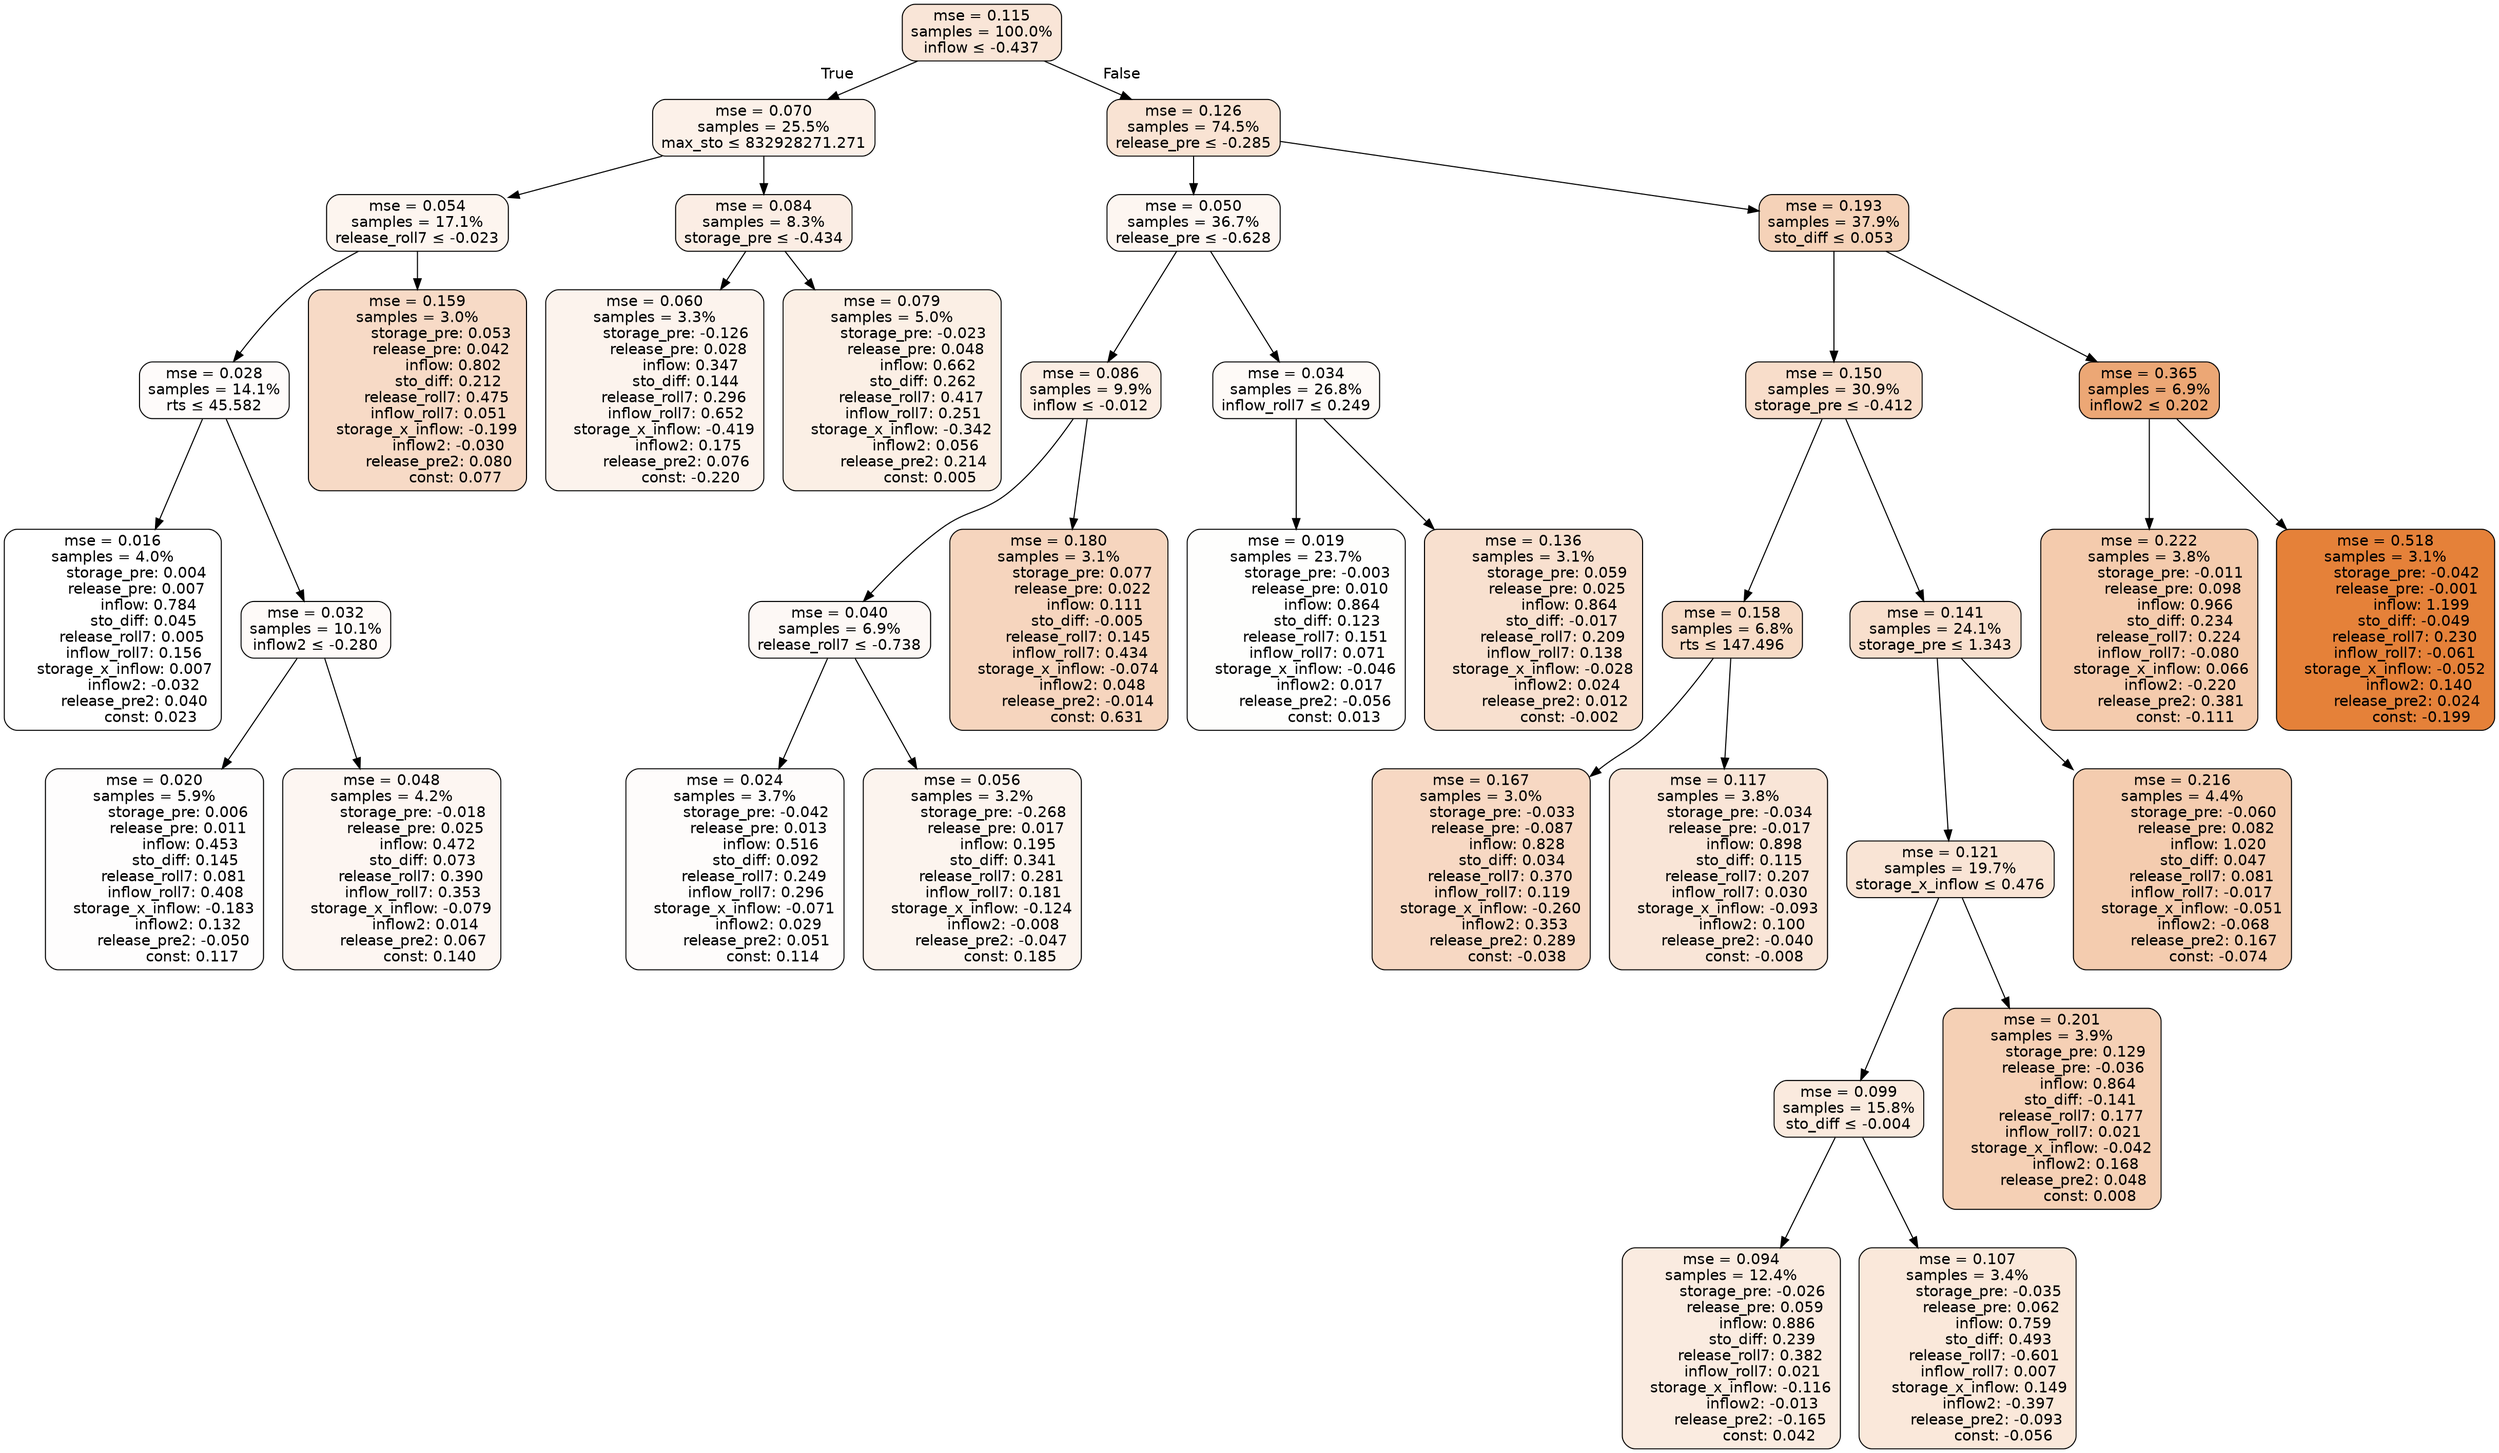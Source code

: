 digraph tree {
bgcolor="transparent"
node [shape=rectangle, style="filled, rounded", color="black", fontname=helvetica] ;
edge [fontname=helvetica] ;
	"0" [label="mse = 0.115
samples = 100.0%
inflow &le; -0.437", fillcolor="#f9e5d7"]
	"1" [label="mse = 0.070
samples = 25.5%
max_sto &le; 832928271.271", fillcolor="#fcf1e9"]
	"2" [label="mse = 0.054
samples = 17.1%
release_roll7 &le; -0.023", fillcolor="#fdf5ef"]
	"3" [label="mse = 0.028
samples = 14.1%
rts &le; 45.582", fillcolor="#fefbfa"]
	"4" [label="mse = 0.016
samples = 4.0%
          storage_pre: 0.004
          release_pre: 0.007
               inflow: 0.784
             sto_diff: 0.045
        release_roll7: 0.005
         inflow_roll7: 0.156
     storage_x_inflow: 0.007
             inflow2: -0.032
         release_pre2: 0.040
                const: 0.023", fillcolor="#ffffff"]
	"5" [label="mse = 0.032
samples = 10.1%
inflow2 &le; -0.280", fillcolor="#fefaf8"]
	"6" [label="mse = 0.020
samples = 5.9%
          storage_pre: 0.006
          release_pre: 0.011
               inflow: 0.453
             sto_diff: 0.145
        release_roll7: 0.081
         inflow_roll7: 0.408
    storage_x_inflow: -0.183
              inflow2: 0.132
        release_pre2: -0.050
                const: 0.117", fillcolor="#fefdfd"]
	"7" [label="mse = 0.048
samples = 4.2%
         storage_pre: -0.018
          release_pre: 0.025
               inflow: 0.472
             sto_diff: 0.073
        release_roll7: 0.390
         inflow_roll7: 0.353
    storage_x_inflow: -0.079
              inflow2: 0.014
         release_pre2: 0.067
                const: 0.140", fillcolor="#fdf6f2"]
	"8" [label="mse = 0.159
samples = 3.0%
          storage_pre: 0.053
          release_pre: 0.042
               inflow: 0.802
             sto_diff: 0.212
        release_roll7: 0.475
         inflow_roll7: 0.051
    storage_x_inflow: -0.199
             inflow2: -0.030
         release_pre2: 0.080
                const: 0.077", fillcolor="#f7dac6"]
	"9" [label="mse = 0.084
samples = 8.3%
storage_pre &le; -0.434", fillcolor="#fbede4"]
	"10" [label="mse = 0.060
samples = 3.3%
         storage_pre: -0.126
          release_pre: 0.028
               inflow: 0.347
             sto_diff: 0.144
        release_roll7: 0.296
         inflow_roll7: 0.652
    storage_x_inflow: -0.419
              inflow2: 0.175
         release_pre2: 0.076
               const: -0.220", fillcolor="#fcf3ed"]
	"11" [label="mse = 0.079
samples = 5.0%
         storage_pre: -0.023
          release_pre: 0.048
               inflow: 0.662
             sto_diff: 0.262
        release_roll7: 0.417
         inflow_roll7: 0.251
    storage_x_inflow: -0.342
              inflow2: 0.056
         release_pre2: 0.214
                const: 0.005", fillcolor="#fbefe5"]
	"12" [label="mse = 0.126
samples = 74.5%
release_pre &le; -0.285", fillcolor="#f9e3d3"]
	"13" [label="mse = 0.050
samples = 36.7%
release_pre &le; -0.628", fillcolor="#fdf6f1"]
	"14" [label="mse = 0.086
samples = 9.9%
inflow &le; -0.012", fillcolor="#fbede3"]
	"15" [label="mse = 0.040
samples = 6.9%
release_roll7 &le; -0.738", fillcolor="#fdf8f5"]
	"16" [label="mse = 0.024
samples = 3.7%
         storage_pre: -0.042
          release_pre: 0.013
               inflow: 0.516
             sto_diff: 0.092
        release_roll7: 0.249
         inflow_roll7: 0.296
    storage_x_inflow: -0.071
              inflow2: 0.029
         release_pre2: 0.051
                const: 0.114", fillcolor="#fefcfb"]
	"17" [label="mse = 0.056
samples = 3.2%
         storage_pre: -0.268
          release_pre: 0.017
               inflow: 0.195
             sto_diff: 0.341
        release_roll7: 0.281
         inflow_roll7: 0.181
    storage_x_inflow: -0.124
             inflow2: -0.008
        release_pre2: -0.047
                const: 0.185", fillcolor="#fcf4ee"]
	"18" [label="mse = 0.180
samples = 3.1%
          storage_pre: 0.077
          release_pre: 0.022
               inflow: 0.111
            sto_diff: -0.005
        release_roll7: 0.145
         inflow_roll7: 0.434
    storage_x_inflow: -0.074
              inflow2: 0.048
        release_pre2: -0.014
                const: 0.631", fillcolor="#f6d5be"]
	"19" [label="mse = 0.034
samples = 26.8%
inflow_roll7 &le; 0.249", fillcolor="#fefaf7"]
	"20" [label="mse = 0.019
samples = 23.7%
         storage_pre: -0.003
          release_pre: 0.010
               inflow: 0.864
             sto_diff: 0.123
        release_roll7: 0.151
         inflow_roll7: 0.071
    storage_x_inflow: -0.046
              inflow2: 0.017
        release_pre2: -0.056
                const: 0.013", fillcolor="#fefefd"]
	"21" [label="mse = 0.136
samples = 3.1%
          storage_pre: 0.059
          release_pre: 0.025
               inflow: 0.864
            sto_diff: -0.017
        release_roll7: 0.209
         inflow_roll7: 0.138
    storage_x_inflow: -0.028
              inflow2: 0.024
         release_pre2: 0.012
               const: -0.002", fillcolor="#f8e0cf"]
	"22" [label="mse = 0.193
samples = 37.9%
sto_diff &le; 0.053", fillcolor="#f5d2b8"]
	"23" [label="mse = 0.150
samples = 30.9%
storage_pre &le; -0.412", fillcolor="#f8ddca"]
	"24" [label="mse = 0.158
samples = 6.8%
rts &le; 147.496", fillcolor="#f7dbc6"]
	"25" [label="mse = 0.167
samples = 3.0%
         storage_pre: -0.033
         release_pre: -0.087
               inflow: 0.828
             sto_diff: 0.034
        release_roll7: 0.370
         inflow_roll7: 0.119
    storage_x_inflow: -0.260
              inflow2: 0.353
         release_pre2: 0.289
               const: -0.038", fillcolor="#f7d8c3"]
	"26" [label="mse = 0.117
samples = 3.8%
         storage_pre: -0.034
         release_pre: -0.017
               inflow: 0.898
             sto_diff: 0.115
        release_roll7: 0.207
         inflow_roll7: 0.030
    storage_x_inflow: -0.093
              inflow2: 0.100
        release_pre2: -0.040
               const: -0.008", fillcolor="#f9e5d7"]
	"27" [label="mse = 0.141
samples = 24.1%
storage_pre &le; 1.343", fillcolor="#f8dfcd"]
	"28" [label="mse = 0.121
samples = 19.7%
storage_x_inflow &le; 0.476", fillcolor="#f9e4d5"]
	"29" [label="mse = 0.099
samples = 15.8%
sto_diff &le; -0.004", fillcolor="#faeade"]
	"30" [label="mse = 0.094
samples = 12.4%
         storage_pre: -0.026
          release_pre: 0.059
               inflow: 0.886
             sto_diff: 0.239
        release_roll7: 0.382
         inflow_roll7: 0.021
    storage_x_inflow: -0.116
             inflow2: -0.013
        release_pre2: -0.165
                const: 0.042", fillcolor="#faebe0"]
	"31" [label="mse = 0.107
samples = 3.4%
         storage_pre: -0.035
          release_pre: 0.062
               inflow: 0.759
             sto_diff: 0.493
       release_roll7: -0.601
         inflow_roll7: 0.007
     storage_x_inflow: 0.149
             inflow2: -0.397
        release_pre2: -0.093
               const: -0.056", fillcolor="#fae8da"]
	"32" [label="mse = 0.201
samples = 3.9%
          storage_pre: 0.129
         release_pre: -0.036
               inflow: 0.864
            sto_diff: -0.141
        release_roll7: 0.177
         inflow_roll7: 0.021
    storage_x_inflow: -0.042
              inflow2: 0.168
         release_pre2: 0.048
                const: 0.008", fillcolor="#f5d0b5"]
	"33" [label="mse = 0.216
samples = 4.4%
         storage_pre: -0.060
          release_pre: 0.082
               inflow: 1.020
             sto_diff: 0.047
        release_roll7: 0.081
        inflow_roll7: -0.017
    storage_x_inflow: -0.051
             inflow2: -0.068
         release_pre2: 0.167
               const: -0.074", fillcolor="#f4ccaf"]
	"34" [label="mse = 0.365
samples = 6.9%
inflow2 &le; 0.202", fillcolor="#eca775"]
	"35" [label="mse = 0.222
samples = 3.8%
         storage_pre: -0.011
          release_pre: 0.098
               inflow: 0.966
             sto_diff: 0.234
        release_roll7: 0.224
        inflow_roll7: -0.080
     storage_x_inflow: 0.066
             inflow2: -0.220
         release_pre2: 0.381
               const: -0.111", fillcolor="#f4cbad"]
	"36" [label="mse = 0.518
samples = 3.1%
         storage_pre: -0.042
         release_pre: -0.001
               inflow: 1.199
            sto_diff: -0.049
        release_roll7: 0.230
        inflow_roll7: -0.061
    storage_x_inflow: -0.052
              inflow2: 0.140
         release_pre2: 0.024
               const: -0.199", fillcolor="#e58139"]

	"0" -> "1" [labeldistance=2.5, labelangle=45, headlabel="True"]
	"1" -> "2"
	"2" -> "3"
	"3" -> "4"
	"3" -> "5"
	"5" -> "6"
	"5" -> "7"
	"2" -> "8"
	"1" -> "9"
	"9" -> "10"
	"9" -> "11"
	"0" -> "12" [labeldistance=2.5, labelangle=-45, headlabel="False"]
	"12" -> "13"
	"13" -> "14"
	"14" -> "15"
	"15" -> "16"
	"15" -> "17"
	"14" -> "18"
	"13" -> "19"
	"19" -> "20"
	"19" -> "21"
	"12" -> "22"
	"22" -> "23"
	"23" -> "24"
	"24" -> "25"
	"24" -> "26"
	"23" -> "27"
	"27" -> "28"
	"28" -> "29"
	"29" -> "30"
	"29" -> "31"
	"28" -> "32"
	"27" -> "33"
	"22" -> "34"
	"34" -> "35"
	"34" -> "36"
}
